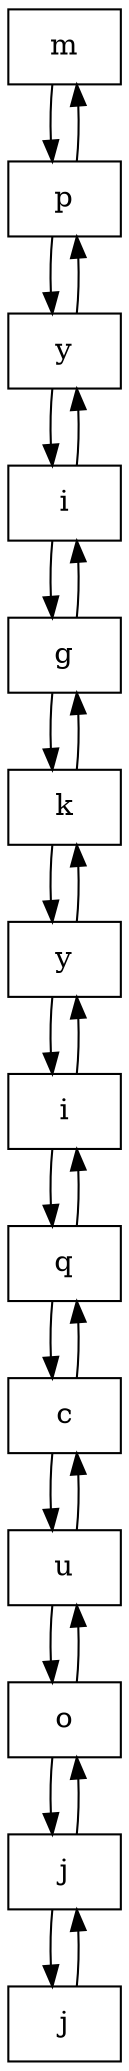 digraph G{
node0[shape = record,label = "m"];
node1[shape = record,label = "p"];
node2[shape = record,label = "y"];
node3[shape = record,label = "i"];
node4[shape = record,label = "g"];
node5[shape = record,label = "k"];
node6[shape = record,label = "y"];
node7[shape = record,label = "i"];
node8[shape = record,label = "q"];
node9[shape = record,label = "c"];
node10[shape = record,label = "u"];
node11[shape = record,label = "o"];
node12[shape = record,label = "j"];
node13[shape = record,label = "j"];
node0->node1->node2->node3->node4->node5->node6->node7->node8->node9->node10->node11->node12->node13;node13->node12->node11->node10->node9->node8->node7->node6->node5->node4->node3->node2->node1->node0;}